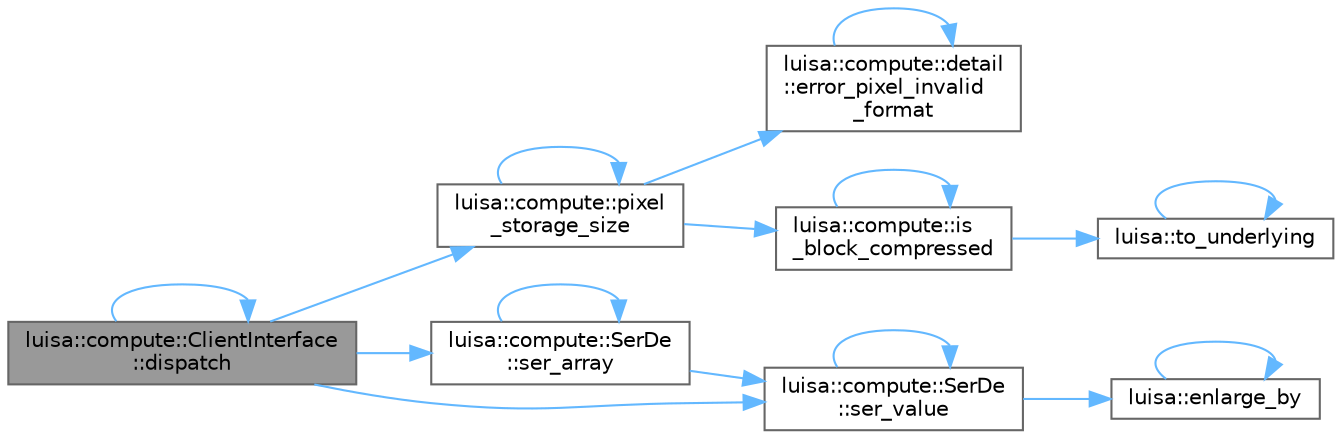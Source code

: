 digraph "luisa::compute::ClientInterface::dispatch"
{
 // LATEX_PDF_SIZE
  bgcolor="transparent";
  edge [fontname=Helvetica,fontsize=10,labelfontname=Helvetica,labelfontsize=10];
  node [fontname=Helvetica,fontsize=10,shape=box,height=0.2,width=0.4];
  rankdir="LR";
  Node1 [id="Node000001",label="luisa::compute::ClientInterface\l::dispatch",height=0.2,width=0.4,color="gray40", fillcolor="grey60", style="filled", fontcolor="black",tooltip=" "];
  Node1 -> Node1 [id="edge17_Node000001_Node000001",color="steelblue1",style="solid",tooltip=" "];
  Node1 -> Node2 [id="edge18_Node000001_Node000002",color="steelblue1",style="solid",tooltip=" "];
  Node2 [id="Node000002",label="luisa::compute::pixel\l_storage_size",height=0.2,width=0.4,color="grey40", fillcolor="white", style="filled",URL="$namespaceluisa_1_1compute.html#a33180d25b14f396fc17f14882bb48b80",tooltip=" "];
  Node2 -> Node3 [id="edge19_Node000002_Node000003",color="steelblue1",style="solid",tooltip=" "];
  Node3 [id="Node000003",label="luisa::compute::detail\l::error_pixel_invalid\l_format",height=0.2,width=0.4,color="grey40", fillcolor="white", style="filled",URL="$namespaceluisa_1_1compute_1_1detail.html#a84075a71c3b99cf97a6f4474a9a4929f",tooltip=" "];
  Node3 -> Node3 [id="edge20_Node000003_Node000003",color="steelblue1",style="solid",tooltip=" "];
  Node2 -> Node4 [id="edge21_Node000002_Node000004",color="steelblue1",style="solid",tooltip=" "];
  Node4 [id="Node000004",label="luisa::compute::is\l_block_compressed",height=0.2,width=0.4,color="grey40", fillcolor="white", style="filled",URL="$namespaceluisa_1_1compute.html#a3d22a25a6e0b973f08f871884bc9bec1",tooltip=" "];
  Node4 -> Node4 [id="edge22_Node000004_Node000004",color="steelblue1",style="solid",tooltip=" "];
  Node4 -> Node5 [id="edge23_Node000004_Node000005",color="steelblue1",style="solid",tooltip=" "];
  Node5 [id="Node000005",label="luisa::to_underlying",height=0.2,width=0.4,color="grey40", fillcolor="white", style="filled",URL="$namespaceluisa.html#a0c046ef018b52d4f486c2626a6410148",tooltip=" "];
  Node5 -> Node5 [id="edge24_Node000005_Node000005",color="steelblue1",style="solid",tooltip=" "];
  Node2 -> Node2 [id="edge25_Node000002_Node000002",color="steelblue1",style="solid",tooltip=" "];
  Node1 -> Node6 [id="edge26_Node000001_Node000006",color="steelblue1",style="solid",tooltip=" "];
  Node6 [id="Node000006",label="luisa::compute::SerDe\l::ser_array",height=0.2,width=0.4,color="grey40", fillcolor="white", style="filled",URL="$classluisa_1_1compute_1_1_ser_de.html#a77df6913f665f69e50fd378057097815",tooltip=" "];
  Node6 -> Node6 [id="edge27_Node000006_Node000006",color="steelblue1",style="solid",tooltip=" "];
  Node6 -> Node7 [id="edge28_Node000006_Node000007",color="steelblue1",style="solid",tooltip=" "];
  Node7 [id="Node000007",label="luisa::compute::SerDe\l::ser_value",height=0.2,width=0.4,color="grey40", fillcolor="white", style="filled",URL="$classluisa_1_1compute_1_1_ser_de.html#a1cdaa211ad8e94f8b5f365b1f7ff4c87",tooltip=" "];
  Node7 -> Node8 [id="edge29_Node000007_Node000008",color="steelblue1",style="solid",tooltip=" "];
  Node8 [id="Node000008",label="luisa::enlarge_by",height=0.2,width=0.4,color="grey40", fillcolor="white", style="filled",URL="$namespaceluisa.html#a29039881fd35f6de9b7acd9a9b4ea886",tooltip=" "];
  Node8 -> Node8 [id="edge30_Node000008_Node000008",color="steelblue1",style="solid",tooltip=" "];
  Node7 -> Node7 [id="edge31_Node000007_Node000007",color="steelblue1",style="solid",tooltip=" "];
  Node1 -> Node7 [id="edge32_Node000001_Node000007",color="steelblue1",style="solid",tooltip=" "];
}
